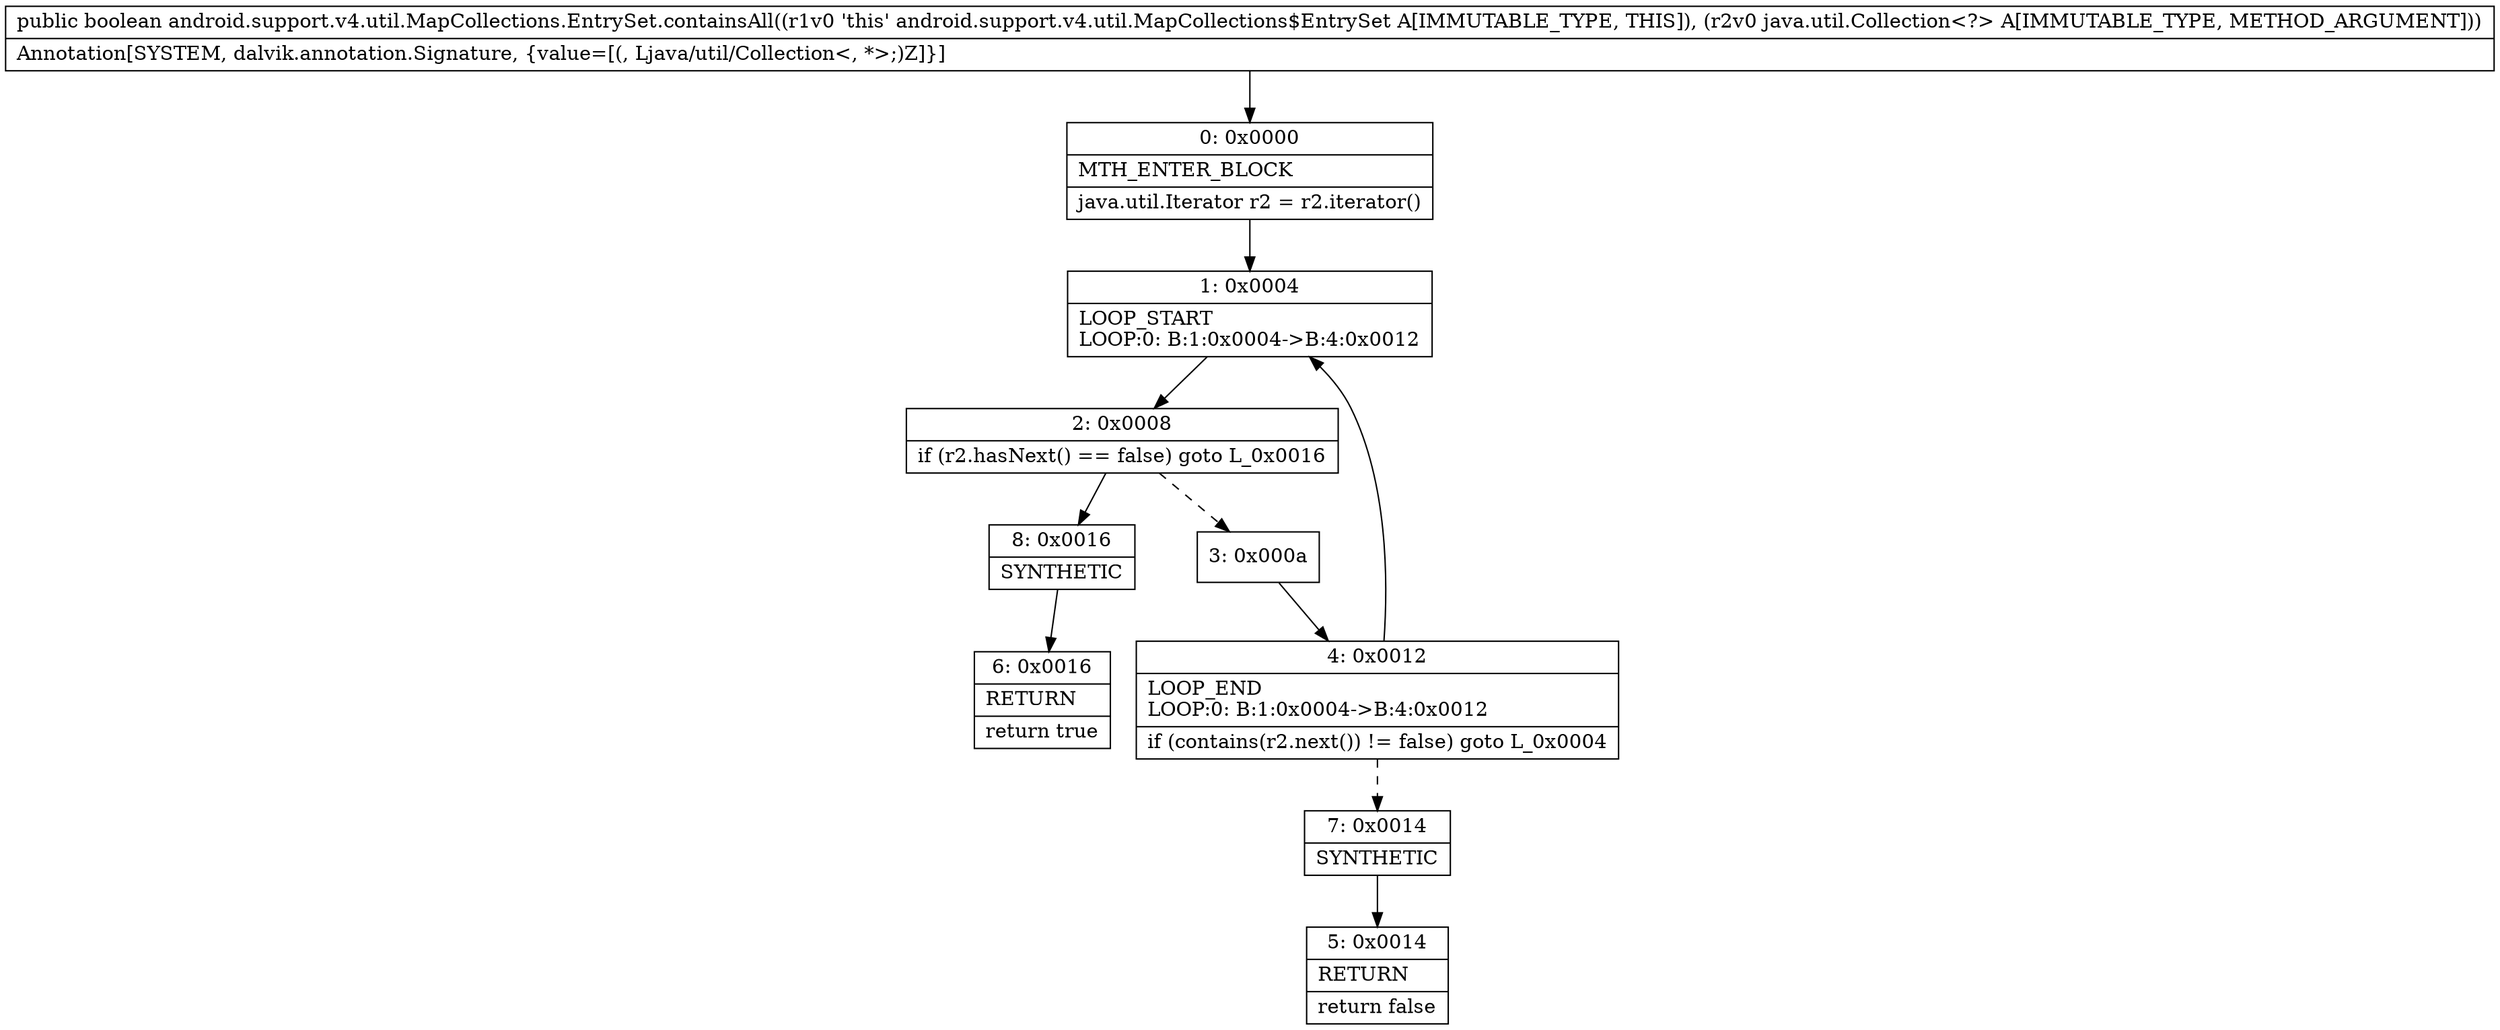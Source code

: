 digraph "CFG forandroid.support.v4.util.MapCollections.EntrySet.containsAll(Ljava\/util\/Collection;)Z" {
Node_0 [shape=record,label="{0\:\ 0x0000|MTH_ENTER_BLOCK\l|java.util.Iterator r2 = r2.iterator()\l}"];
Node_1 [shape=record,label="{1\:\ 0x0004|LOOP_START\lLOOP:0: B:1:0x0004\-\>B:4:0x0012\l}"];
Node_2 [shape=record,label="{2\:\ 0x0008|if (r2.hasNext() == false) goto L_0x0016\l}"];
Node_3 [shape=record,label="{3\:\ 0x000a}"];
Node_4 [shape=record,label="{4\:\ 0x0012|LOOP_END\lLOOP:0: B:1:0x0004\-\>B:4:0x0012\l|if (contains(r2.next()) != false) goto L_0x0004\l}"];
Node_5 [shape=record,label="{5\:\ 0x0014|RETURN\l|return false\l}"];
Node_6 [shape=record,label="{6\:\ 0x0016|RETURN\l|return true\l}"];
Node_7 [shape=record,label="{7\:\ 0x0014|SYNTHETIC\l}"];
Node_8 [shape=record,label="{8\:\ 0x0016|SYNTHETIC\l}"];
MethodNode[shape=record,label="{public boolean android.support.v4.util.MapCollections.EntrySet.containsAll((r1v0 'this' android.support.v4.util.MapCollections$EntrySet A[IMMUTABLE_TYPE, THIS]), (r2v0 java.util.Collection\<?\> A[IMMUTABLE_TYPE, METHOD_ARGUMENT]))  | Annotation[SYSTEM, dalvik.annotation.Signature, \{value=[(, Ljava\/util\/Collection\<, *\>;)Z]\}]\l}"];
MethodNode -> Node_0;
Node_0 -> Node_1;
Node_1 -> Node_2;
Node_2 -> Node_3[style=dashed];
Node_2 -> Node_8;
Node_3 -> Node_4;
Node_4 -> Node_1;
Node_4 -> Node_7[style=dashed];
Node_7 -> Node_5;
Node_8 -> Node_6;
}

